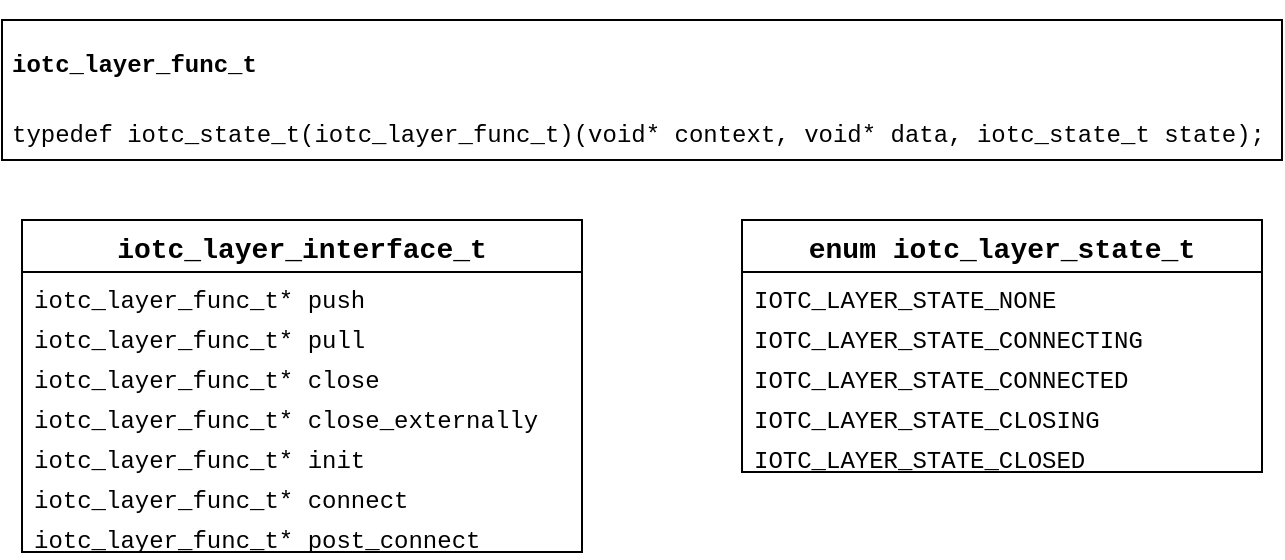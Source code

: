<mxfile version="13.6.5" type="github">
  <diagram name="Page-1" id="c4acf3e9-155e-7222-9cf6-157b1a14988f">
    <mxGraphModel dx="1422" dy="781" grid="1" gridSize="10" guides="1" tooltips="1" connect="1" arrows="1" fold="1" page="1" pageScale="1" pageWidth="850" pageHeight="1100" background="#ffffff" math="0" shadow="0">
      <root>
        <mxCell id="0" />
        <mxCell id="1" parent="0" />
        <mxCell id="N3X8aQaMnxB1786Qqk0I-110" value="&lt;h1&gt;&lt;span style=&quot;font-size: 12px&quot;&gt;iotc_layer_func_t&lt;/span&gt;&lt;br&gt;&lt;/h1&gt;&lt;p&gt;typedef iotc_state_t(iotc_layer_func_t)(void* context, void* data, iotc_state_t state);&lt;br&gt;&lt;/p&gt;" style="text;html=1;fillColor=none;spacing=5;spacingTop=-20;whiteSpace=wrap;overflow=hidden;rounded=0;strokeColor=#000000;fontFamily=Courier New;" vertex="1" parent="1">
          <mxGeometry x="20" y="30" width="640" height="70" as="geometry" />
        </mxCell>
        <mxCell id="N3X8aQaMnxB1786Qqk0I-61" value="iotc_layer_interface_t" style="swimlane;fontStyle=1;childLayout=stackLayout;horizontal=1;startSize=26;horizontalStack=0;resizeParent=1;resizeParentMax=0;resizeLast=0;collapsible=1;marginBottom=0;align=center;fontSize=14;fontFamily=Courier New;" vertex="1" parent="1">
          <mxGeometry x="30" y="130" width="280" height="166" as="geometry" />
        </mxCell>
        <mxCell id="N3X8aQaMnxB1786Qqk0I-62" value="iotc_layer_func_t* push" style="text;fillColor=none;spacingLeft=4;spacingRight=4;overflow=hidden;rotatable=0;points=[[0,0.5],[1,0.5]];portConstraint=eastwest;fontSize=12;fontFamily=Courier New;dashed=1;" vertex="1" parent="N3X8aQaMnxB1786Qqk0I-61">
          <mxGeometry y="26" width="280" height="20" as="geometry" />
        </mxCell>
        <mxCell id="N3X8aQaMnxB1786Qqk0I-63" value="iotc_layer_func_t* pull" style="text;fillColor=none;spacingLeft=4;spacingRight=4;overflow=hidden;rotatable=0;points=[[0,0.5],[1,0.5]];portConstraint=eastwest;fontSize=12;fontFamily=Courier New;dashed=1;" vertex="1" parent="N3X8aQaMnxB1786Qqk0I-61">
          <mxGeometry y="46" width="280" height="20" as="geometry" />
        </mxCell>
        <mxCell id="N3X8aQaMnxB1786Qqk0I-64" value="iotc_layer_func_t* close" style="text;strokeColor=none;fillColor=none;spacingLeft=4;spacingRight=4;overflow=hidden;rotatable=0;points=[[0,0.5],[1,0.5]];portConstraint=eastwest;fontSize=12;fontFamily=Courier New;" vertex="1" parent="N3X8aQaMnxB1786Qqk0I-61">
          <mxGeometry y="66" width="280" height="20" as="geometry" />
        </mxCell>
        <mxCell id="N3X8aQaMnxB1786Qqk0I-80" value="iotc_layer_func_t* close_externally" style="text;strokeColor=none;fillColor=none;spacingLeft=4;spacingRight=4;overflow=hidden;rotatable=0;points=[[0,0.5],[1,0.5]];portConstraint=eastwest;fontSize=12;fontFamily=Courier New;" vertex="1" parent="N3X8aQaMnxB1786Qqk0I-61">
          <mxGeometry y="86" width="280" height="20" as="geometry" />
        </mxCell>
        <mxCell id="N3X8aQaMnxB1786Qqk0I-81" value="iotc_layer_func_t* init" style="text;strokeColor=none;fillColor=none;spacingLeft=4;spacingRight=4;overflow=hidden;rotatable=0;points=[[0,0.5],[1,0.5]];portConstraint=eastwest;fontSize=12;fontFamily=Courier New;" vertex="1" parent="N3X8aQaMnxB1786Qqk0I-61">
          <mxGeometry y="106" width="280" height="20" as="geometry" />
        </mxCell>
        <mxCell id="N3X8aQaMnxB1786Qqk0I-82" value="iotc_layer_func_t* connect" style="text;strokeColor=none;fillColor=none;spacingLeft=4;spacingRight=4;overflow=hidden;rotatable=0;points=[[0,0.5],[1,0.5]];portConstraint=eastwest;fontSize=12;fontFamily=Courier New;" vertex="1" parent="N3X8aQaMnxB1786Qqk0I-61">
          <mxGeometry y="126" width="280" height="20" as="geometry" />
        </mxCell>
        <mxCell id="N3X8aQaMnxB1786Qqk0I-83" value="iotc_layer_func_t* post_connect" style="text;strokeColor=none;fillColor=none;spacingLeft=4;spacingRight=4;overflow=hidden;rotatable=0;points=[[0,0.5],[1,0.5]];portConstraint=eastwest;fontSize=12;fontFamily=Courier New;" vertex="1" parent="N3X8aQaMnxB1786Qqk0I-61">
          <mxGeometry y="146" width="280" height="20" as="geometry" />
        </mxCell>
        <mxCell id="N3X8aQaMnxB1786Qqk0I-111" value="enum iotc_layer_state_t" style="swimlane;fontStyle=1;childLayout=stackLayout;horizontal=1;startSize=26;horizontalStack=0;resizeParent=1;resizeParentMax=0;resizeLast=0;collapsible=1;marginBottom=0;align=center;fontSize=14;fontFamily=Courier New;" vertex="1" parent="1">
          <mxGeometry x="390" y="130" width="260" height="126" as="geometry" />
        </mxCell>
        <mxCell id="N3X8aQaMnxB1786Qqk0I-112" value="IOTC_LAYER_STATE_NONE" style="text;strokeColor=none;fillColor=none;spacingLeft=4;spacingRight=4;overflow=hidden;rotatable=0;points=[[0,0.5],[1,0.5]];portConstraint=eastwest;fontSize=12;fontFamily=Courier New;" vertex="1" parent="N3X8aQaMnxB1786Qqk0I-111">
          <mxGeometry y="26" width="260" height="20" as="geometry" />
        </mxCell>
        <mxCell id="N3X8aQaMnxB1786Qqk0I-113" value="IOTC_LAYER_STATE_CONNECTING" style="text;strokeColor=none;fillColor=none;spacingLeft=4;spacingRight=4;overflow=hidden;rotatable=0;points=[[0,0.5],[1,0.5]];portConstraint=eastwest;fontSize=12;fontFamily=Courier New;" vertex="1" parent="N3X8aQaMnxB1786Qqk0I-111">
          <mxGeometry y="46" width="260" height="20" as="geometry" />
        </mxCell>
        <mxCell id="N3X8aQaMnxB1786Qqk0I-114" value="IOTC_LAYER_STATE_CONNECTED" style="text;strokeColor=none;fillColor=none;spacingLeft=4;spacingRight=4;overflow=hidden;rotatable=0;points=[[0,0.5],[1,0.5]];portConstraint=eastwest;fontSize=12;fontFamily=Courier New;" vertex="1" parent="N3X8aQaMnxB1786Qqk0I-111">
          <mxGeometry y="66" width="260" height="20" as="geometry" />
        </mxCell>
        <mxCell id="N3X8aQaMnxB1786Qqk0I-115" value="IOTC_LAYER_STATE_CLOSING" style="text;strokeColor=none;fillColor=none;spacingLeft=4;spacingRight=4;overflow=hidden;rotatable=0;points=[[0,0.5],[1,0.5]];portConstraint=eastwest;fontSize=12;fontFamily=Courier New;" vertex="1" parent="N3X8aQaMnxB1786Qqk0I-111">
          <mxGeometry y="86" width="260" height="20" as="geometry" />
        </mxCell>
        <mxCell id="N3X8aQaMnxB1786Qqk0I-116" value="IOTC_LAYER_STATE_CLOSED" style="text;strokeColor=none;fillColor=none;spacingLeft=4;spacingRight=4;overflow=hidden;rotatable=0;points=[[0,0.5],[1,0.5]];portConstraint=eastwest;fontSize=12;fontFamily=Courier New;" vertex="1" parent="N3X8aQaMnxB1786Qqk0I-111">
          <mxGeometry y="106" width="260" height="20" as="geometry" />
        </mxCell>
      </root>
    </mxGraphModel>
  </diagram>
</mxfile>
